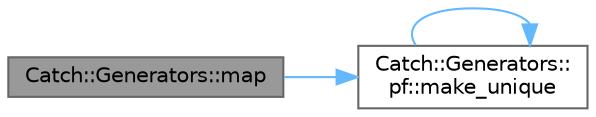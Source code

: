 digraph "Catch::Generators::map"
{
 // LATEX_PDF_SIZE
  bgcolor="transparent";
  edge [fontname=Helvetica,fontsize=10,labelfontname=Helvetica,labelfontsize=10];
  node [fontname=Helvetica,fontsize=10,shape=box,height=0.2,width=0.4];
  rankdir="LR";
  Node1 [id="Node000001",label="Catch::Generators::map",height=0.2,width=0.4,color="gray40", fillcolor="grey60", style="filled", fontcolor="black",tooltip=" "];
  Node1 -> Node2 [id="edge1_Node000001_Node000002",color="steelblue1",style="solid",tooltip=" "];
  Node2 [id="Node000002",label="Catch::Generators::\lpf::make_unique",height=0.2,width=0.4,color="grey40", fillcolor="white", style="filled",URL="$namespace_catch_1_1_generators_1_1pf.html#a015e8fcef2972da878a07023e40d46d8",tooltip=" "];
  Node2 -> Node2 [id="edge2_Node000002_Node000002",color="steelblue1",style="solid",tooltip=" "];
}
